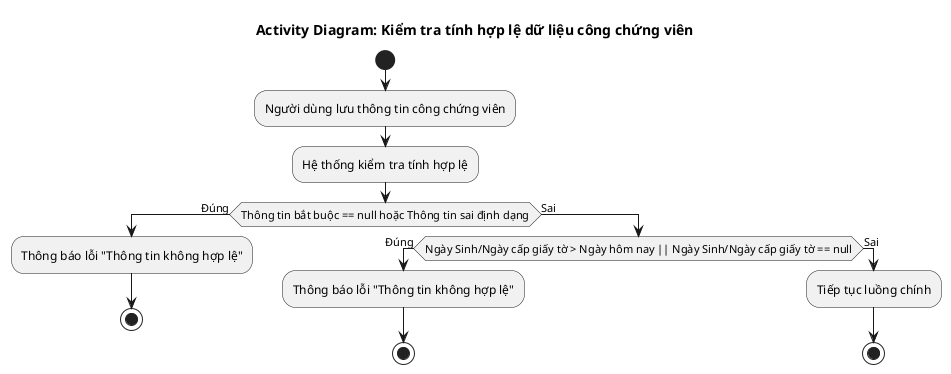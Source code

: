 @startuml AD_CCVManager_Create
!pragma layout smetana
title Activity Diagram: Kiểm tra tính hợp lệ dữ liệu công chứng viên
start
:Người dùng lưu thông tin công chứng viên;
:Hệ thống kiểm tra tính hợp lệ;
  if (Thông tin bắt buộc == null hoặc Thông tin sai định dạng) then (Đúng)
  :Thông báo lỗi "Thông tin không hợp lệ";
  stop
  else (Sai)
    if (Ngày Sinh/Ngày cấp giấy tờ > Ngày hôm nay || Ngày Sinh/Ngày cấp giấy tờ == null) then (Đúng)
    :Thông báo lỗi "Thông tin không hợp lệ";
    stop
    else (Sai)
    :Tiếp tục luồng chính;
    stop
    endif
  endif
@enduml
